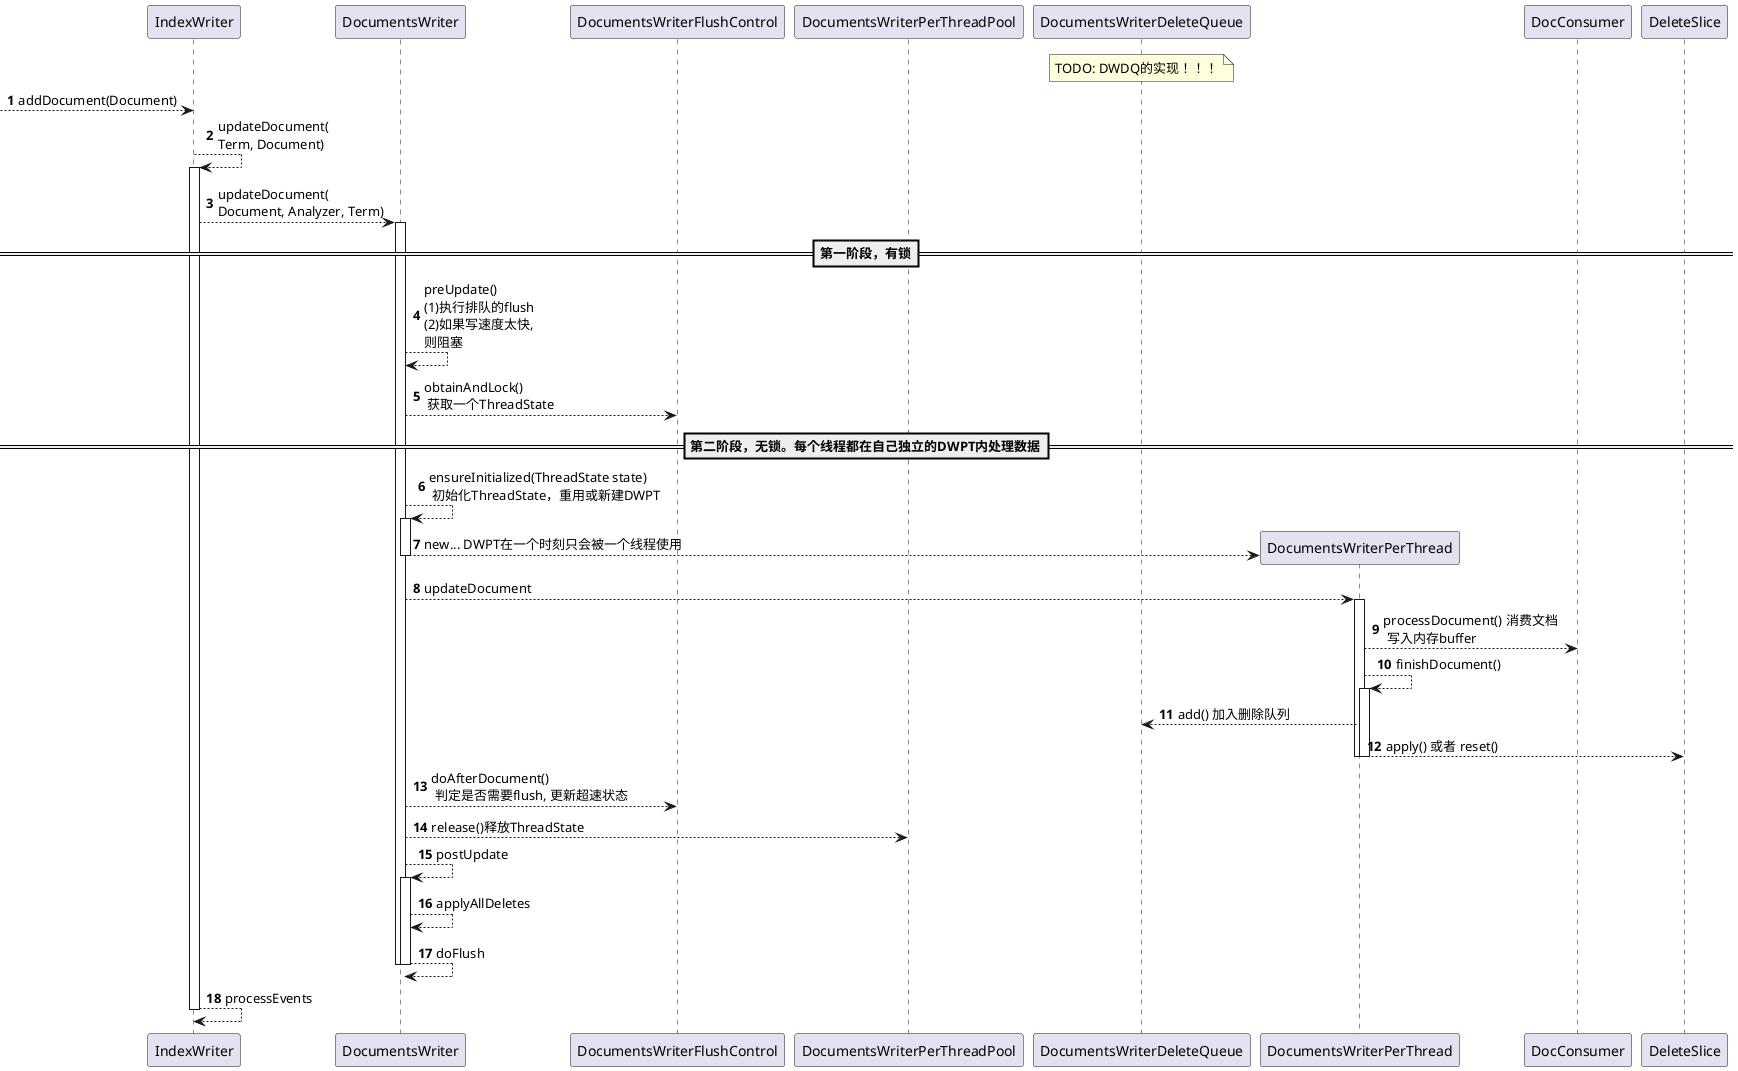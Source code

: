 @startuml
participant IndexWriter
participant DocumentsWriter
participant DocumentsWriterFlushControl
participant DocumentsWriterPerThreadPool

note over DocumentsWriterDeleteQueue
    TODO: DWDQ的实现！！！
end note
autonumber
--> IndexWriter : addDocument(Document)
IndexWriter --> IndexWriter : updateDocument(\nTerm, Document)
activate IndexWriter
    IndexWriter --> DocumentsWriter : updateDocument(\nDocument, Analyzer, Term)

    activate DocumentsWriter
        == 第一阶段，有锁==
        DocumentsWriter --> DocumentsWriter : preUpdate()\n(1)执行排队的flush\n(2)如果写速度太快,\n则阻塞
        DocumentsWriter --> DocumentsWriterFlushControl : obtainAndLock() \n 获取一个ThreadState

        == 第二阶段，无锁。每个线程都在自己独立的DWPT内处理数据==
        DocumentsWriter --> DocumentsWriter : ensureInitialized(ThreadState state)\n 初始化ThreadState，重用或新建DWPT
        activate DocumentsWriter
            create DocumentsWriterPerThread
            DocumentsWriter --> DocumentsWriterPerThread : new... DWPT在一个时刻只会被一个线程使用
        deactivate DocumentsWriter
        DocumentsWriter --> DocumentsWriterPerThread : updateDocument
        activate DocumentsWriterPerThread
            DocumentsWriterPerThread --> DocConsumer : processDocument() 消费文档 \n 写入内存buffer
            DocumentsWriterPerThread --> DocumentsWriterPerThread : finishDocument()
            activate DocumentsWriterPerThread
            DocumentsWriterPerThread --> DocumentsWriterDeleteQueue : add() 加入删除队列
            DocumentsWriterPerThread --> DeleteSlice : apply() 或者 reset()
            deactivate DocumentsWriterPerThread
        deactivate DocumentsWriterPerThread
        DocumentsWriter --> DocumentsWriterFlushControl : doAfterDocument()\n 判定是否需要flush, 更新超速状态
        DocumentsWriter --> DocumentsWriterPerThreadPool : release()释放ThreadState
        DocumentsWriter --> DocumentsWriter : postUpdate
        activate DocumentsWriter
            DocumentsWriter --> DocumentsWriter : applyAllDeletes
            DocumentsWriter --> DocumentsWriter : doFlush
        deactivate DocumentsWriter

    deactivate DocumentsWriter

    IndexWriter --> IndexWriter : processEvents
deactivate IndexWriter
@enduml